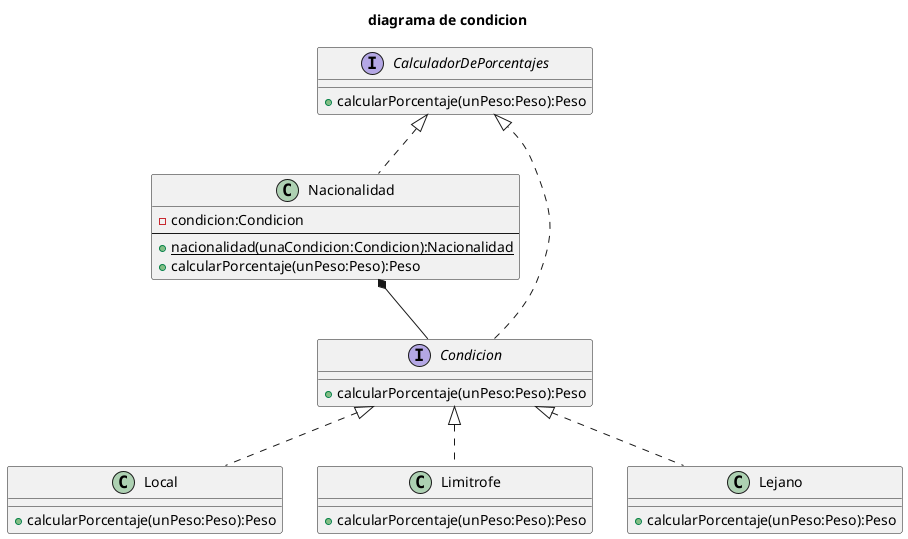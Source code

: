 @startuml diagrama de condicion

title diagrama de condicion

interface CalculadorDePorcentajes{
    + calcularPorcentaje(unPeso:Peso):Peso
}


class Nacionalidad implements CalculadorDePorcentajes{
    - condicion:Condicion
    ---
    + {static} nacionalidad(unaCondicion:Condicion):Nacionalidad
    + calcularPorcentaje(unPeso:Peso):Peso
}


interface Condicion {
    + calcularPorcentaje(unPeso:Peso):Peso
}

class Local implements Condicion{
    + calcularPorcentaje(unPeso:Peso):Peso
}

class Limitrofe implements Condicion{
    + calcularPorcentaje(unPeso:Peso):Peso
}

class Lejano implements Condicion{
    + calcularPorcentaje(unPeso:Peso):Peso
}

Nacionalidad *-- Condicion
Condicion ..|> CalculadorDePorcentajes
@enduml
